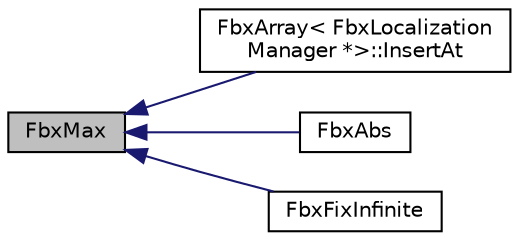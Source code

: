 digraph "FbxMax"
{
  edge [fontname="Helvetica",fontsize="10",labelfontname="Helvetica",labelfontsize="10"];
  node [fontname="Helvetica",fontsize="10",shape=record];
  rankdir="LR";
  Node1 [label="FbxMax",height=0.2,width=0.4,color="black", fillcolor="grey75", style="filled", fontcolor="black"];
  Node1 -> Node2 [dir="back",color="midnightblue",fontsize="10",style="solid",fontname="Helvetica"];
  Node2 [label="FbxArray\< FbxLocalization\lManager *\>::InsertAt",height=0.2,width=0.4,color="black", fillcolor="white", style="filled",URL="$class_fbx_array.html#a6472793a9542877d9179f729f09521a8"];
  Node1 -> Node3 [dir="back",color="midnightblue",fontsize="10",style="solid",fontname="Helvetica"];
  Node3 [label="FbxAbs",height=0.2,width=0.4,color="black", fillcolor="white", style="filled",URL="$fbxmath_8h.html#aa77f86f3f703ffdfea7de670390adc30"];
  Node1 -> Node4 [dir="back",color="midnightblue",fontsize="10",style="solid",fontname="Helvetica"];
  Node4 [label="FbxFixInfinite",height=0.2,width=0.4,color="black", fillcolor="white", style="filled",URL="$fbxmath_8h.html#a056b2593fece9ef917af4495890eab75"];
}
